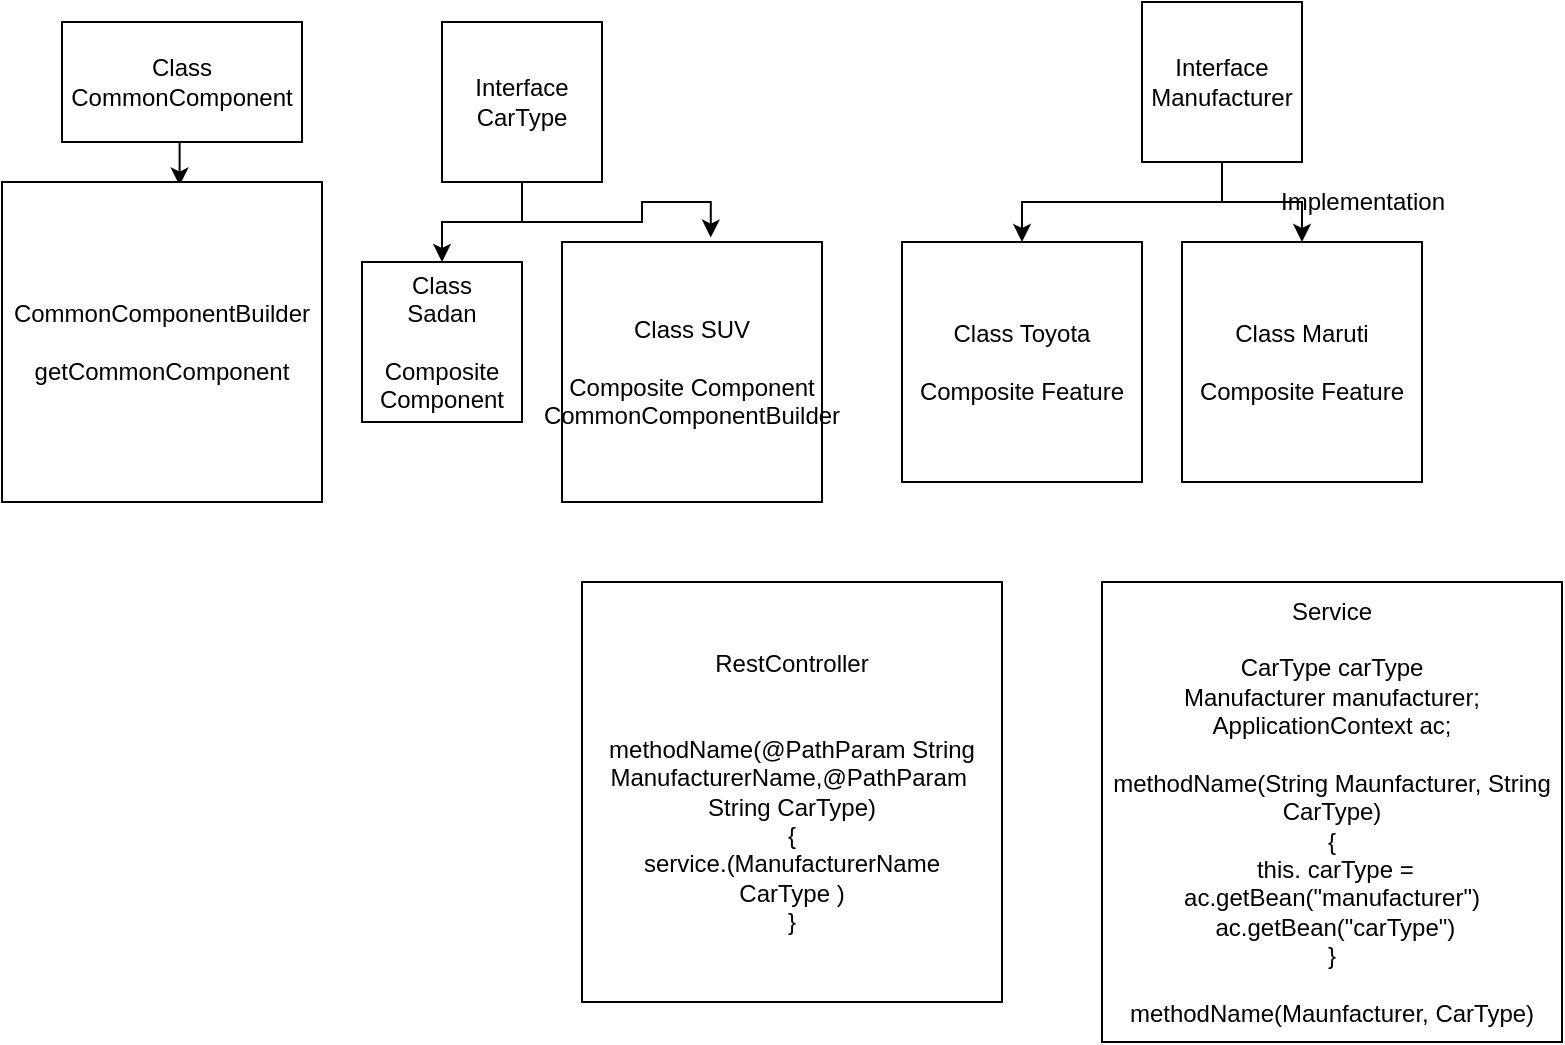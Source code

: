 <mxfile version="15.3.8" type="github"><diagram id="86fcxiQ3wf3Q3ujpwK8n" name="Page-1"><mxGraphModel dx="1038" dy="547" grid="1" gridSize="10" guides="1" tooltips="1" connect="1" arrows="1" fold="1" page="1" pageScale="1" pageWidth="850" pageHeight="1100" math="0" shadow="0"><root><mxCell id="0"/><mxCell id="1" parent="0"/><mxCell id="geUDsDlYILOpeQBu3gn2-16" style="edgeStyle=orthogonalEdgeStyle;rounded=0;orthogonalLoop=1;jettySize=auto;html=1;exitX=0.5;exitY=1;exitDx=0;exitDy=0;entryX=0.555;entryY=0.011;entryDx=0;entryDy=0;entryPerimeter=0;" edge="1" parent="1" source="geUDsDlYILOpeQBu3gn2-1" target="geUDsDlYILOpeQBu3gn2-2"><mxGeometry relative="1" as="geometry"/></mxCell><mxCell id="geUDsDlYILOpeQBu3gn2-1" value="Class &lt;br&gt;CommonComponent" style="whiteSpace=wrap;html=1;" vertex="1" parent="1"><mxGeometry x="60" y="70" width="120" height="60" as="geometry"/></mxCell><mxCell id="geUDsDlYILOpeQBu3gn2-2" value="CommonComponentBuilder&lt;br&gt;&lt;br&gt;getCommonComponent" style="whiteSpace=wrap;html=1;aspect=fixed;" vertex="1" parent="1"><mxGeometry x="30" y="150" width="160" height="160" as="geometry"/></mxCell><mxCell id="geUDsDlYILOpeQBu3gn2-13" style="edgeStyle=orthogonalEdgeStyle;rounded=0;orthogonalLoop=1;jettySize=auto;html=1;exitX=0.5;exitY=1;exitDx=0;exitDy=0;entryX=0.572;entryY=-0.017;entryDx=0;entryDy=0;entryPerimeter=0;" edge="1" parent="1" source="geUDsDlYILOpeQBu3gn2-3" target="geUDsDlYILOpeQBu3gn2-5"><mxGeometry relative="1" as="geometry"/></mxCell><mxCell id="geUDsDlYILOpeQBu3gn2-14" style="edgeStyle=orthogonalEdgeStyle;rounded=0;orthogonalLoop=1;jettySize=auto;html=1;exitX=0.5;exitY=1;exitDx=0;exitDy=0;entryX=0.5;entryY=0;entryDx=0;entryDy=0;" edge="1" parent="1" source="geUDsDlYILOpeQBu3gn2-3" target="geUDsDlYILOpeQBu3gn2-4"><mxGeometry relative="1" as="geometry"/></mxCell><mxCell id="geUDsDlYILOpeQBu3gn2-3" value="Interface &lt;br&gt;CarType" style="whiteSpace=wrap;html=1;aspect=fixed;" vertex="1" parent="1"><mxGeometry x="250" y="70" width="80" height="80" as="geometry"/></mxCell><mxCell id="geUDsDlYILOpeQBu3gn2-4" value="Class &lt;br&gt;Sadan&lt;br&gt;&lt;br&gt;Composite Component" style="whiteSpace=wrap;html=1;aspect=fixed;" vertex="1" parent="1"><mxGeometry x="210" y="190" width="80" height="80" as="geometry"/></mxCell><mxCell id="geUDsDlYILOpeQBu3gn2-5" value="Class&amp;nbsp;SUV&lt;br&gt;&lt;br&gt;Composite Component&lt;br&gt;CommonComponentBuilder" style="whiteSpace=wrap;html=1;aspect=fixed;" vertex="1" parent="1"><mxGeometry x="310" y="180" width="130" height="130" as="geometry"/></mxCell><mxCell id="geUDsDlYILOpeQBu3gn2-11" style="edgeStyle=orthogonalEdgeStyle;rounded=0;orthogonalLoop=1;jettySize=auto;html=1;exitX=0.5;exitY=1;exitDx=0;exitDy=0;entryX=0.5;entryY=0;entryDx=0;entryDy=0;" edge="1" parent="1" source="geUDsDlYILOpeQBu3gn2-6" target="geUDsDlYILOpeQBu3gn2-9"><mxGeometry relative="1" as="geometry"/></mxCell><mxCell id="geUDsDlYILOpeQBu3gn2-12" style="edgeStyle=orthogonalEdgeStyle;rounded=0;orthogonalLoop=1;jettySize=auto;html=1;exitX=0.5;exitY=1;exitDx=0;exitDy=0;entryX=0.5;entryY=0;entryDx=0;entryDy=0;" edge="1" parent="1" source="geUDsDlYILOpeQBu3gn2-6" target="geUDsDlYILOpeQBu3gn2-7"><mxGeometry relative="1" as="geometry"/></mxCell><mxCell id="geUDsDlYILOpeQBu3gn2-6" value="Interface&lt;br&gt;Manufacturer" style="whiteSpace=wrap;html=1;aspect=fixed;" vertex="1" parent="1"><mxGeometry x="600" y="60" width="80" height="80" as="geometry"/></mxCell><mxCell id="geUDsDlYILOpeQBu3gn2-7" value="Class Toyota&lt;br&gt;&lt;br&gt;Composite Feature" style="whiteSpace=wrap;html=1;aspect=fixed;" vertex="1" parent="1"><mxGeometry x="480" y="180" width="120" height="120" as="geometry"/></mxCell><mxCell id="geUDsDlYILOpeQBu3gn2-9" value="Class Maruti&lt;br&gt;&lt;br&gt;Composite Feature" style="whiteSpace=wrap;html=1;aspect=fixed;" vertex="1" parent="1"><mxGeometry x="620" y="180" width="120" height="120" as="geometry"/></mxCell><mxCell id="geUDsDlYILOpeQBu3gn2-10" value="RestController&lt;br&gt;&lt;br&gt;&lt;br&gt;methodName(@PathParam String ManufacturerName,@PathParam&amp;nbsp;&lt;br&gt;String CarType)&lt;br&gt;{&lt;br&gt;&lt;span&gt;&#9;&lt;/span&gt;service.(ManufacturerName&lt;br&gt;CarType&amp;nbsp;)&lt;br&gt;}" style="whiteSpace=wrap;html=1;aspect=fixed;" vertex="1" parent="1"><mxGeometry x="320" y="350" width="210" height="210" as="geometry"/></mxCell><mxCell id="geUDsDlYILOpeQBu3gn2-15" value="Implementation&lt;br&gt;" style="text;html=1;align=center;verticalAlign=middle;resizable=0;points=[];autosize=1;strokeColor=none;fillColor=none;" vertex="1" parent="1"><mxGeometry x="660" y="150" width="100" height="20" as="geometry"/></mxCell><mxCell id="geUDsDlYILOpeQBu3gn2-17" value="Service&lt;br&gt;&lt;br&gt;CarType carType&lt;br&gt;Manufacturer manufacturer;&lt;br&gt;ApplicationContext ac;&lt;br&gt;&lt;br&gt;methodName(String Maunfacturer, String CarType)&lt;br&gt;{&lt;br&gt;&amp;nbsp;this. carType = ac.getBean(&quot;manufacturer&quot;)&lt;br&gt;&amp;nbsp;ac.getBean(&quot;carType&quot;)&lt;br&gt;}&lt;br&gt;&lt;br&gt;methodName(Maunfacturer, CarType)" style="whiteSpace=wrap;html=1;aspect=fixed;" vertex="1" parent="1"><mxGeometry x="580" y="350" width="230" height="230" as="geometry"/></mxCell></root></mxGraphModel></diagram></mxfile>